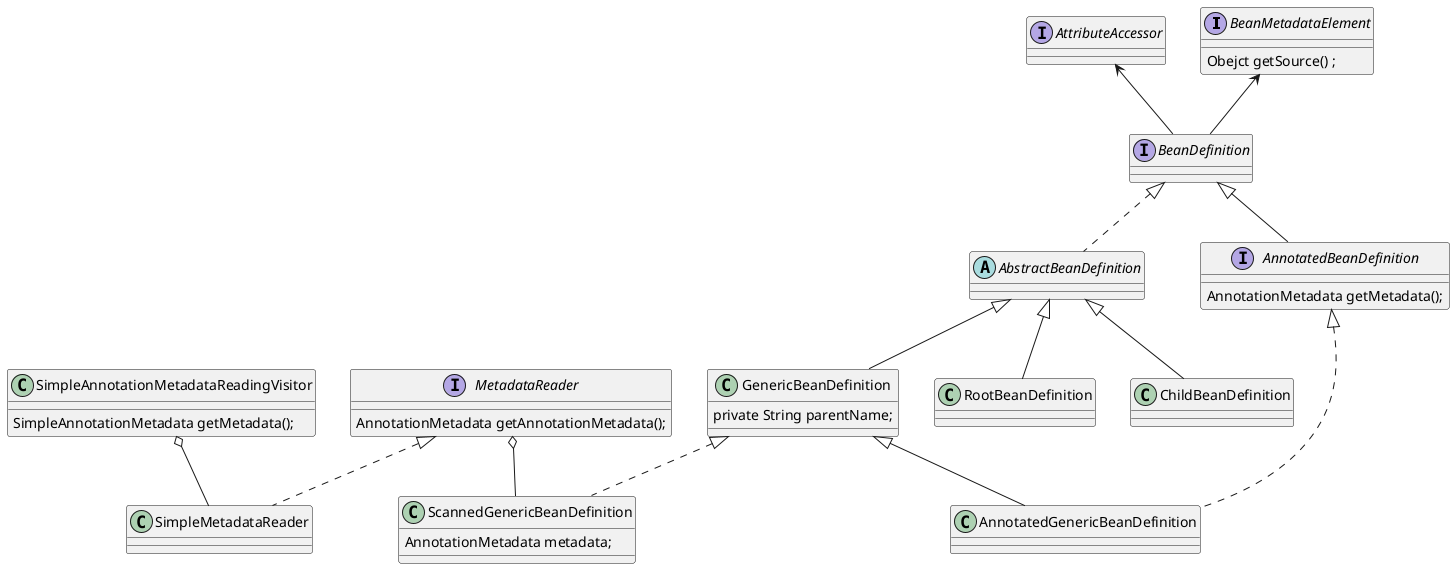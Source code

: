 @startuml

together {
 interface BeanMetadataElement{
 Obejct getSource() ;
 }
interface AttributeAccessor{}
interface BeanDefinition{
}

BeanMetadataElement <--  BeanDefinition
AttributeAccessor <--  BeanDefinition
}

abstract class AbstractBeanDefinition{}
BeanDefinition <|.. AbstractBeanDefinition


 class GenericBeanDefinition{
 private String parentName;
 }
 class RootBeanDefinition{}
 class ChildBeanDefinition{}

 AbstractBeanDefinition <|-- GenericBeanDefinition
 AbstractBeanDefinition <|-- RootBeanDefinition
 AbstractBeanDefinition <|-- ChildBeanDefinition

interface AnnotatedBeanDefinition{
AnnotationMetadata getMetadata();


}
class ScannedGenericBeanDefinition{
AnnotationMetadata metadata;

}

BeanDefinition <|-- AnnotatedBeanDefinition

class AnnotatedGenericBeanDefinition{}
AnnotatedBeanDefinition <|.. AnnotatedGenericBeanDefinition
GenericBeanDefinition <|-- AnnotatedGenericBeanDefinition

GenericBeanDefinition <|.. ScannedGenericBeanDefinition

interface MetadataReader{
AnnotationMetadata getAnnotationMetadata();
}

class SimpleMetadataReader{}
class SimpleAnnotationMetadataReadingVisitor{
 SimpleAnnotationMetadata getMetadata();
}
MetadataReader<|.. SimpleMetadataReader

SimpleAnnotationMetadataReadingVisitor o-- SimpleMetadataReader


MetadataReader o-- ScannedGenericBeanDefinition

@enduml